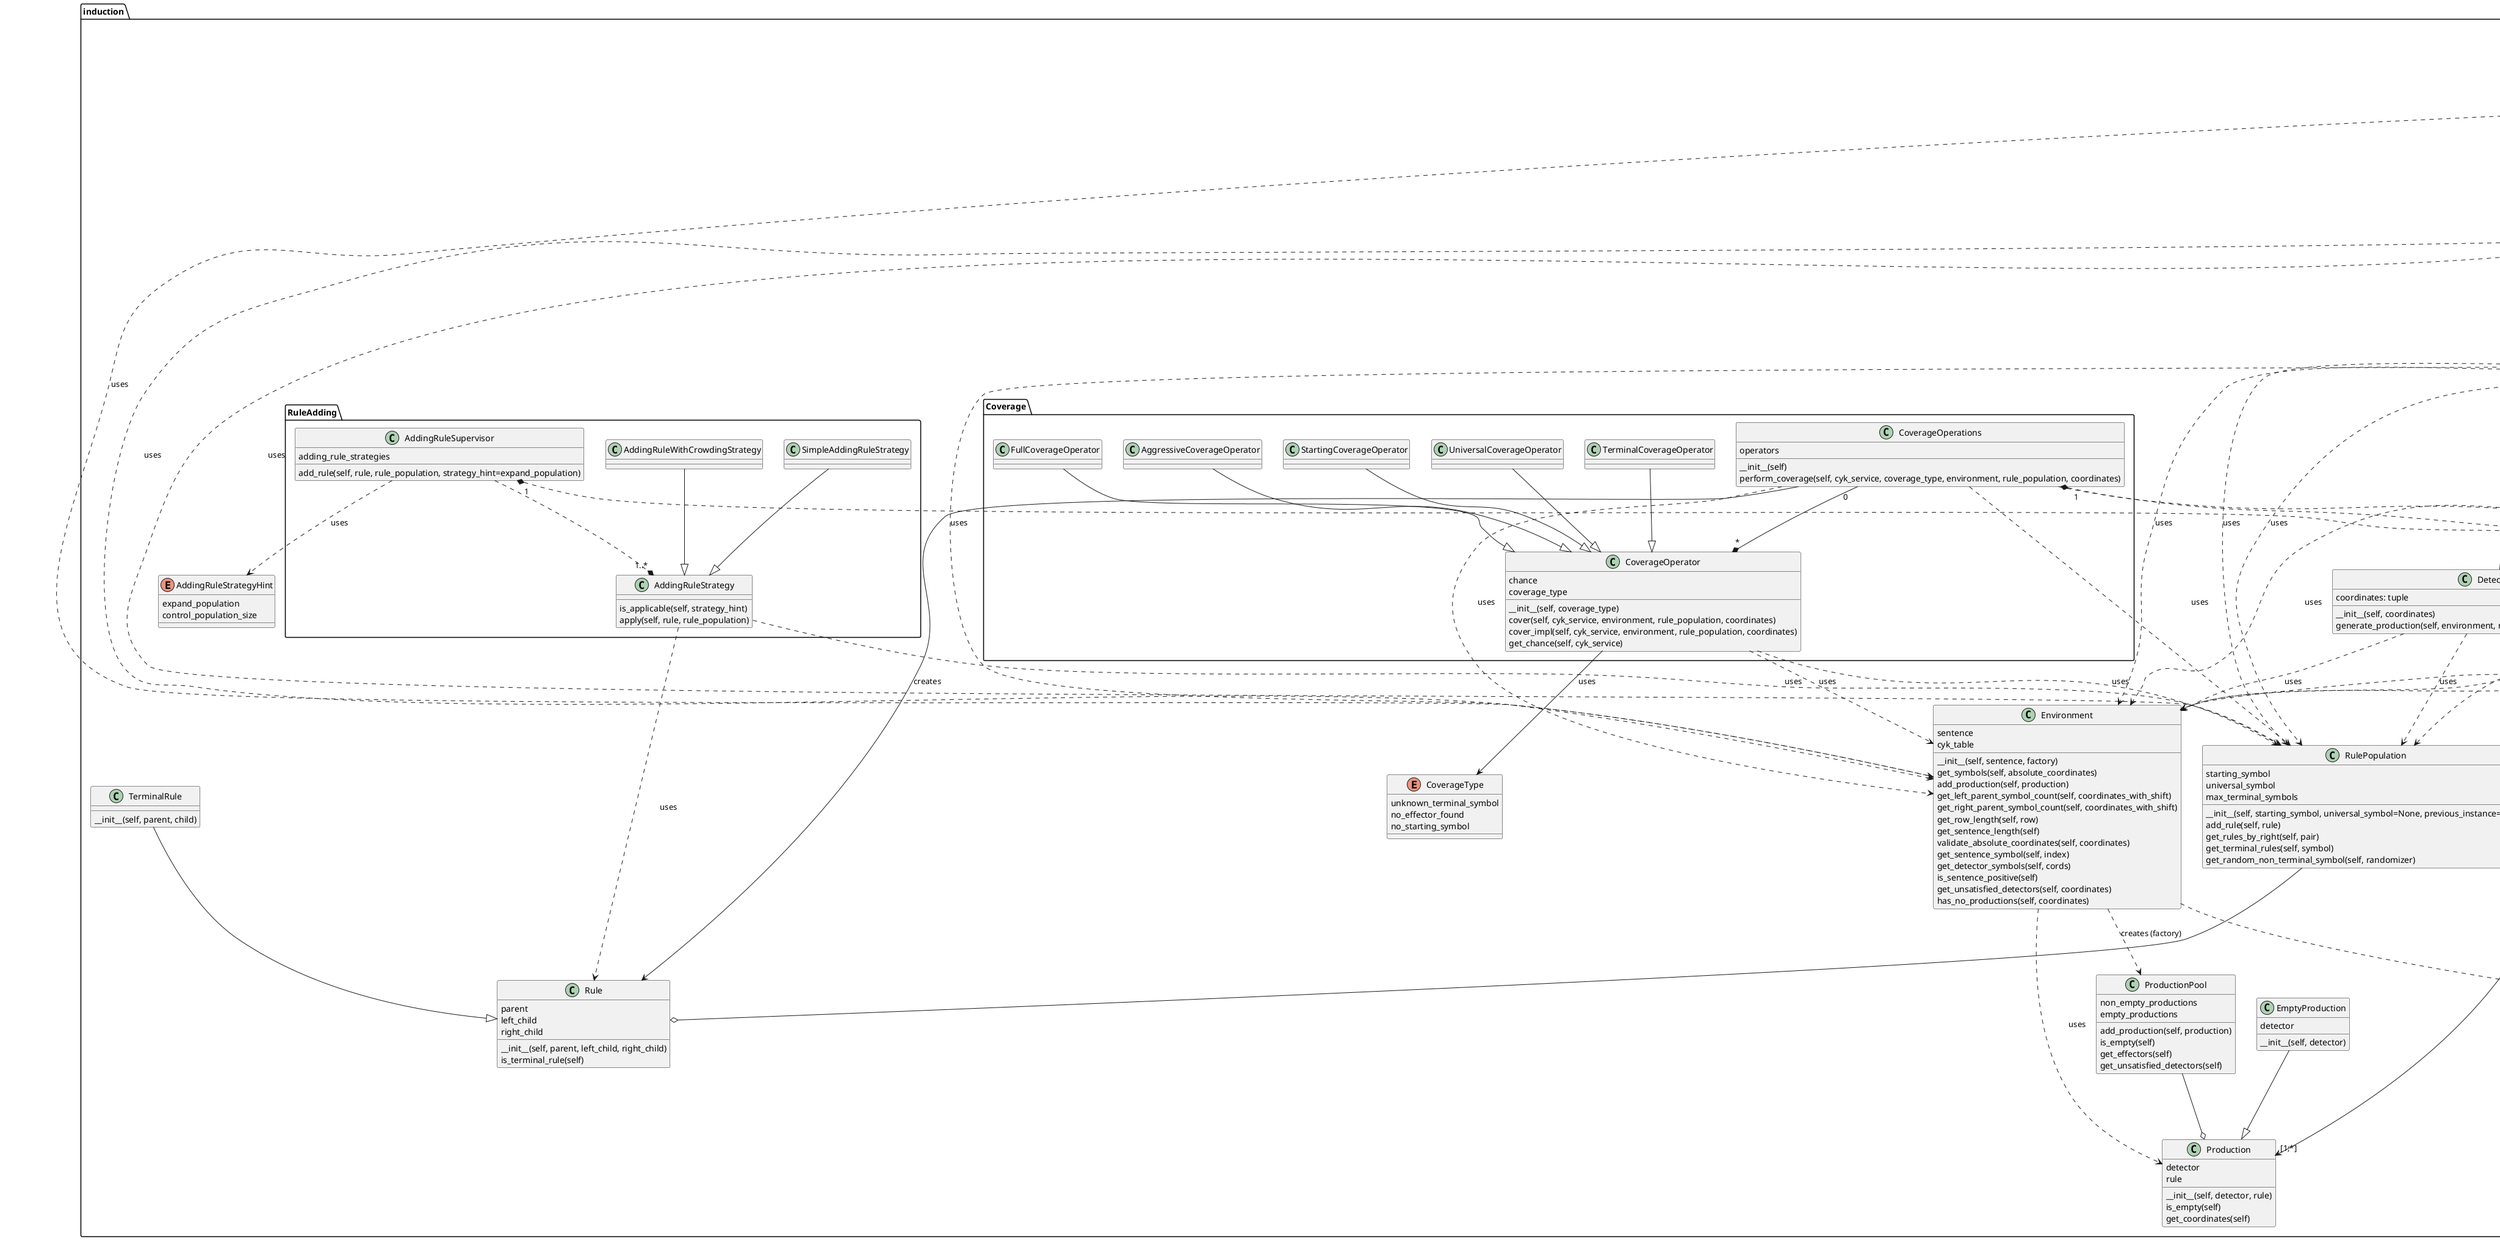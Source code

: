 @startuml
package induction {

    Detector ..> RulePopulation: uses
    Detector "1" --> "[1;*]" Production: creates
    Detector ..> Environment: uses
    Detector : __init__(self, coordinates)
    Detector : generate_production(self, environment, rule_population): list<Production>
    Detector : coordinates: tuple

    ProductionPool --o Production
    ProductionPool : non_empty_productions
    ProductionPool : empty_productions
    ProductionPool : add_production(self, production)
    ProductionPool : is_empty(self)
    ProductionPool : get_effectors(self)
    ProductionPool : get_unsatisfied_detectors(self)

    Production : __init__(self, detector, rule)
    Production : detector
    Production : rule
    Production : is_empty(self)
    Production : get_coordinates(self)


    EmptyProduction --|> Production
    EmptyProduction : __init__(self, detector)
    EmptyProduction : detector


    enum CykTypeId {
        symbol_pair_executor
        parent_combination_executor
        cell_executor
        row_executor
        table_executor
        production_pool
        environment
        cyk_result
        cyk_terminal_cell_executor
    }

    class CykService
    CykService : __init__(self, factory, configuration, randomizer)
    CykService : coverage_operations
    CykService : configuration
    CykService : randomizer
    CykService : rule_adding_supervisor
    CykService : perform_cyk(self, rule_population, sentence)
    CykService ..> CykExecutors: creates (factory)
    CykService ..> Sentence: uses
    CykService ..> CykResult: uses
    CykService ..> Environment: creates (factory)
    CykService --* "1" CykTypeId

    package CykExecutors {
    '&begin_cyk_executors

        CykExecutor --* "1" CykTypeId
        CykExecutor ..> CykService: uses
        CykExecutor : __init__(self, child_level, cyk_service)
        CykExecutor : create_child_executor(self, *args)

        CykSymbolPairExecutor --|> CykExecutor
        CykSymbolPairExecutor --> Detector: creates
        CykSymbolPairExecutor ..> RulePopulation: uses
        CykSymbolPairExecutor ..> Environment: uses
        CykSymbolPairExecutor <..> CykParentCombinationExecutor: uses
        CykSymbolPairExecutor : __init__(self, parent_executor, left_id, right_id, cyk_service)
        CykSymbolPairExecutor : execute(self, environment, rule_population)
        CykSymbolPairExecutor : get_coordinates(self)
        CykSymbolPairExecutor : parent_executor

        CykParentCombinationExecutor --|> CykExecutor
        CykParentCombinationExecutor ..> RulePopulation: uses
        CykParentCombinationExecutor ..> Environment: uses
        CykParentCombinationExecutor : __init__(self, cell_executor, shift, cyk_service)
        CykParentCombinationExecutor : parent_executor
        CykParentCombinationExecutor : current_row
        CykParentCombinationExecutor : current_col
        CykParentCombinationExecutor : shift
        CykParentCombinationExecutor : execute(self, environment, rule_population)
        CykParentCombinationExecutor : get_coordinates(self)

        CykCellExecutor --|> CykExecutor
        CykCellExecutor ..> CykService: uses
        CykCellExecutor ..> RulePopulation: uses
        CykCellExecutor ..> Environment: uses
        CykCellExecutor <..> CykParentCombinationExecutor: uses
        CykCellExecutor : __init__(self, row_executor, column, cyk_service)
        CykCellExecutor : parent_executor
        CykCellExecutor : current_row
        CykCellExecutor : current_col
        CykCellExecutor : execute(self, environment, rule_population)

        CykRowExecutor --|> CykExecutor
        CykRowExecutor ..> RulePopulation: uses
        CykRowExecutor ..> Environment: uses
        CykRowExecutor <..> CykCellExecutor
        CykRowExecutor : __init__(self, table_executor, row, cyk_service)
        CykRowExecutor : parent_executor
        CykRowExecutor : current_row
        CykRowExecutor : execute(self, environment, rule_population)

        CykTableExecutor --|> CykExecutor
        CykTableExecutor <..> CykService: uses
        CykTableExecutor ..> RulePopulation: uses
        CykTableExecutor ..> Environment: uses
        CykTableExecutor <..> CykRowExecutor: uses
        CykTableExecutor : __init__(self, cyk_service)
        CykTableExecutor : execute(self, environment, rule_population)
        CykTableExecutor --> CykResult: creates
        CykTableExecutor <..> CykFirstRowExecutor: uses

        CykFirstRowExecutor --|> CykRowExecutor
        CykFirstRowExecutor ..> RulePopulation: uses
        CykFirstRowExecutor ..> Environment: uses
        CykFirstRowExecutor : __init__(self, table_executor, row, cyk_service)
        CykFirstRowExecutor : execute(self, environment, rule_population)
        CykFirstRowExecutor <..> CykTerminalCellExecutor

        CykTerminalCellExecutor --|> CykCellExecutor
        CykTerminalCellExecutor ..> CykService: uses
        CykTerminalCellExecutor ..> RulePopulation: uses
        CykTerminalCellExecutor ..> Environment: uses
        CykTerminalCellExecutor : __init__(self, row_executor, column, cyk_service)
        CykTerminalCellExecutor : execute(self, environment, rule_population)
        CykTerminalCellExecutor --> Detector: creates

    '&end_cyk_executors
    }

    class CykResult
    CykResult : belongs_to_grammar

    '&alt_cyk_executors CykExecutors ..> Environment: uses
    '&alt_cyk_executors CykExecutors ..> CykService: uses
    '&alt_cyk_executors CykExecutors ..> Production: uses
    '&alt_cyk_executors CykExecutors ..> RulePopulation: uses
    '&alt_cyk_executors CykExecutors --> CykResult: creates
    '&alt_cyk_executors CykExecutors --* "1" CykTypeId
    '&alt_cyk_executors CykExecutors --> Detector: creates

    Environment ..* "1" Sentence
    Environment : __init__(self, sentence, factory)
    Environment : sentence
    Environment : cyk_table
    Environment : get_symbols(self, absolute_coordinates)
    Environment : add_production(self, production)
    Environment : get_left_parent_symbol_count(self, coordinates_with_shift)
    Environment : get_right_parent_symbol_count(self, coordinates_with_shift)
    Environment : get_row_length(self, row)
    Environment : get_sentence_length(self)
    Environment : validate_absolute_coordinates(self, coordinates)
    Environment : get_sentence_symbol(self, index)
    Environment : get_detector_symbols(self, cords)
    Environment : is_sentence_positive(self)
    Environment : get_unsatisfied_detectors(self, coordinates)
    Environment : has_no_productions(self, coordinates)

    Environment ..> ProductionPool: creates (factory)
    Environment ..> Production: uses

    SymbolTranslator --> Symbol: translates

    Sentence --o Symbol
    Sentence : __init__(self, symbols, is_positive_sentence=None)
    Sentence : is_positive_sentence
    Sentence : __len__(self)
    Sentence : get_symbol(self, index)

    class Symbol
    Symbol : __init__(self, symbol_id)

    RulePopulation : __init__(self, starting_symbol, universal_symbol=None, previous_instance=None)
    RulePopulation : starting_symbol
    RulePopulation : universal_symbol
    RulePopulation : max_terminal_symbols
    RulePopulation : add_rule(self, rule)
    RulePopulation : get_rules_by_right(self, pair)
    RulePopulation : get_terminal_rules(self, symbol)
    RulePopulation : get_random_non_terminal_symbol(self, randomizer)
    RulePopulation --o Rule
    RulePopulation --> Symbol: creates

    Rule : __init__(self, parent, left_child, right_child)
    Rule : parent
    Rule : left_child
    Rule : right_child
    Rule : is_terminal_rule(self)

    TerminalRule --|> Rule
    TerminalRule : __init__(self, parent, child)

    enum AddingRuleStrategyHint {
        expand_population
        control_population_size
    }

    package RuleAdding {
        '&begin_rule_adding

        class AddingRuleStrategy
        AddingRuleStrategy : is_applicable(self, strategy_hint)
        AddingRuleStrategy : apply(self, rule, rule_population)
        AddingRuleStrategy ..> RulePopulation: uses
        AddingRuleStrategy ..> Rule: uses

        class SimpleAddingRuleStrategy
        SimpleAddingRuleStrategy --|> AddingRuleStrategy

        class AddingRuleWithCrowdingStrategy
        AddingRuleWithCrowdingStrategy --|> AddingRuleStrategy

        class AddingRuleSupervisor
        AddingRuleSupervisor : adding_rule_strategies
        AddingRuleSupervisor : add_rule(self, rule, rule_population, strategy_hint=expand_population)
        AddingRuleSupervisor ..* "1..*" AddingRuleStrategy
        AddingRuleSupervisor ..> AddingRuleStrategyHint: uses
        AddingRuleSupervisor "1" *.. CykService

        '&end_rule_adding
    }

    '&alt_rule_adding RuleAdding ..> RulePopulation: uses
    '&alt_rule_adding RuleAdding ..> Rule: uses
    '&alt_rule_adding RuleAdding ..> AddingRuleStrategyHint: uses
    '&alt_rule_adding RuleAdding "1" *.. CykService

    package CykStatistics {
        '&begin_cyk_statistics

        class PasiekaFitnessOperator
        PasiekaFitnessOperator : get_current_value(self, cyk_service, rule)
        PasiekaFitnessOperator : calculate_new_value(self, cyk_service, rule)

        class CykStatistics
        CykStatistics : get_rule_statistics(self, rule)
        CykStatistics : on_added_new_rule(self, rule)
        CykStatistics : on_rule_usage(self, rule)

        class RuleInfo
        RuleInfo <-- PasiekaFitnessOperator: uses

        class LeftSideInfo
        LeftSideInfo <-- PasiekaFitnessOperator: uses

        class RuleStatistics
        RuleStatistics : added_new_rule(self, rule)
        RuleStatistics : rule_used(self, rule)
        RuleStatistics : get_rule_statistics(self, rule)
        RuleStatistics "0..1" o-- "1" CykStatistics
        RuleStatistics --> RuleInfo: creates
        RuleStatistics --> LeftSideInfo: creates


        '&end_cyk_statistics
    }



    enum CoverageType {
        unknown_terminal_symbol
        no_effector_found
        no_starting_symbol
    }

    package Coverage {
        '&begin_coverage

        class CoverageOperator
        CoverageOperator : chance
        CoverageOperator : coverage_type
        CoverageOperator : __init__(self, coverage_type)
        CoverageOperator : cover(self, cyk_service, environment, rule_population, coordinates)
        CoverageOperator : cover_impl(self, cyk_service, environment, rule_population, coordinates)
        CoverageOperator : get_chance(self, cyk_service)
        CoverageOperator ..> Environment: uses
        CoverageOperator ..> RulePopulation: uses
        CoverageOperator --> CoverageType: uses

        class TerminalCoverageOperator
        TerminalCoverageOperator --|> CoverageOperator

        class UniversalCoverageOperator
        UniversalCoverageOperator --|> CoverageOperator

        class StartingCoverageOperator
        StartingCoverageOperator --|> CoverageOperator

        class AggressiveCoverageOperator
        AggressiveCoverageOperator --|> CoverageOperator

        class FullCoverageOperator
        FullCoverageOperator --|> CoverageOperator

        class CoverageOperations
        CoverageOperations : __init__(self)
        CoverageOperations : operators
        CoverageOperations : perform_coverage(self, cyk_service, coverage_type, environment, rule_population, coordinates)
        CoverageOperations "0" --* "*" CoverageOperator
        CoverageOperations ..> Environment: uses
        CoverageOperations ..> RulePopulation: uses
        CoverageOperations --> Rule: creates
        CoverageOperations ..> CykService: uses
        CoverageOperations "1" *.. CykService
        '&end_coverage
    }

    '&alt_coverage Coverage ..> Environment: uses
    '&alt_coverage Coverage ..> RulePopulation: uses
    '&alt_coverage Coverage --> Rule: creates
    '&alt_coverage Coverage ..> CykService: uses
    '&alt_coverage Coverage "1" *.. CykService
    '&alt_coverage Coverage --> CoverageType: uses
}

package datalayer {
    SymbolTranslator --() ExternalSymbol: translates
}

@enduml
